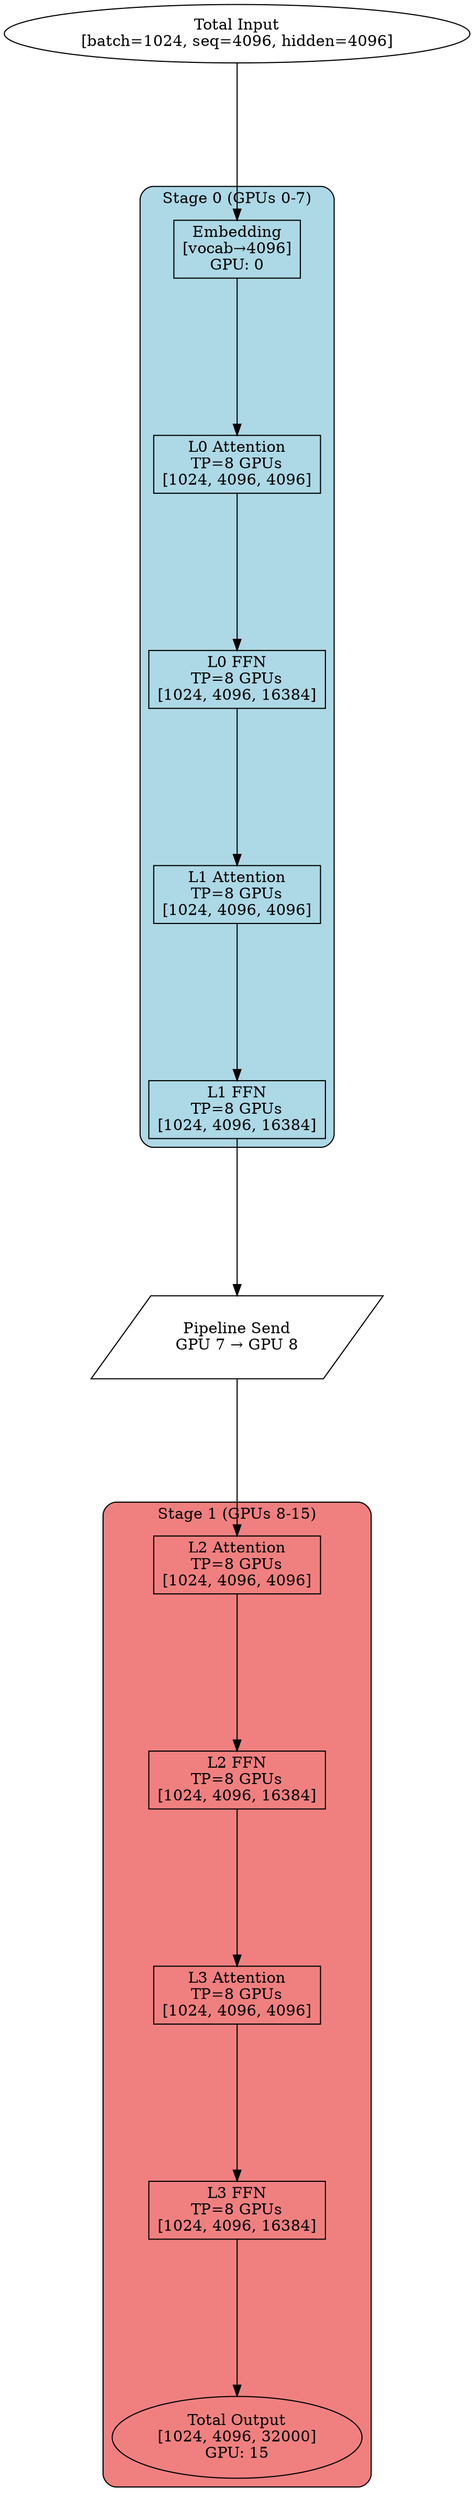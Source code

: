 // Baseline TP=8 PP=2 DAG
digraph {
	nodesep=1 rankdir=TB ranksep=2 splines=polyline
	input [label="Total Input\n[batch=1024, seq=4096, hidden=4096]" fillcolor=lightgreen shape=ellipse]
	subgraph cluster_stage0 {
		fillcolor=lightblue label="Stage 0 (GPUs 0-7)" style="rounded,filled"
		stage0_embed [label="Embedding\n[vocab→4096]\nGPU: 0" shape=rectangle]
		layer0_attn [label="L0 Attention\nTP=8 GPUs\n[1024, 4096, 4096]" shape=rectangle]
		layer0_ffn [label="L0 FFN\nTP=8 GPUs\n[1024, 4096, 16384]" shape=rectangle]
		layer1_attn [label="L1 Attention\nTP=8 GPUs\n[1024, 4096, 4096]" shape=rectangle]
		layer1_ffn [label="L1 FFN\nTP=8 GPUs\n[1024, 4096, 16384]" shape=rectangle]
	}
	pipeline_comm [label="Pipeline Send\nGPU 7 → GPU 8" fillcolor=yellow shape=parallelogram]
	subgraph cluster_stage1 {
		fillcolor=lightcoral label="Stage 1 (GPUs 8-15)" style="rounded,filled"
		layer2_attn [label="L2 Attention\nTP=8 GPUs\n[1024, 4096, 4096]" shape=rectangle]
		layer2_ffn [label="L2 FFN\nTP=8 GPUs\n[1024, 4096, 16384]" shape=rectangle]
		layer3_attn [label="L3 Attention\nTP=8 GPUs\n[1024, 4096, 4096]" shape=rectangle]
		layer3_ffn [label="L3 FFN\nTP=8 GPUs\n[1024, 4096, 16384]" shape=rectangle]
		output [label="Total Output\n[1024, 4096, 32000]\nGPU: 15" fillcolor=lightgreen shape=ellipse]
	}
	input -> stage0_embed
	stage0_embed -> layer0_attn
	layer0_attn -> layer0_ffn
	layer0_ffn -> layer1_attn
	layer1_attn -> layer1_ffn
	layer1_ffn -> pipeline_comm
	pipeline_comm -> layer2_attn
	layer2_attn -> layer2_ffn
	layer2_ffn -> layer3_attn
	layer3_attn -> layer3_ffn
	layer3_ffn -> output
}
